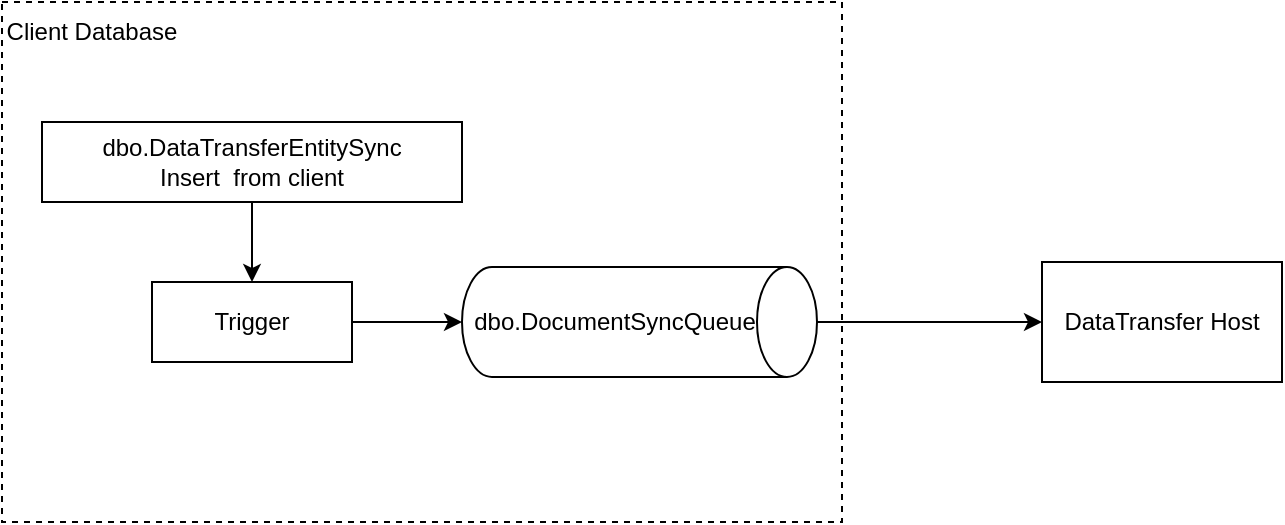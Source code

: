 <mxfile version="24.7.10">
  <diagram name="Page-1" id="XDYKVdjsUP_GXMSQS33k">
    <mxGraphModel dx="1562" dy="845" grid="1" gridSize="10" guides="1" tooltips="1" connect="1" arrows="1" fold="1" page="1" pageScale="1" pageWidth="850" pageHeight="1100" math="0" shadow="0">
      <root>
        <mxCell id="0" />
        <mxCell id="1" parent="0" />
        <mxCell id="jw3Pd1TsbGt3HCOUudb2-6" style="edgeStyle=orthogonalEdgeStyle;rounded=0;orthogonalLoop=1;jettySize=auto;html=1;exitX=0.5;exitY=1;exitDx=0;exitDy=0;entryX=0.5;entryY=0;entryDx=0;entryDy=0;" edge="1" parent="1" source="jw3Pd1TsbGt3HCOUudb2-1" target="jw3Pd1TsbGt3HCOUudb2-2">
          <mxGeometry relative="1" as="geometry" />
        </mxCell>
        <mxCell id="jw3Pd1TsbGt3HCOUudb2-1" value="&lt;div&gt;dbo.DataTransferEntitySync&lt;/div&gt;Insert&amp;nbsp; from client" style="rounded=0;whiteSpace=wrap;html=1;" vertex="1" parent="1">
          <mxGeometry x="30" y="260" width="210" height="40" as="geometry" />
        </mxCell>
        <mxCell id="jw3Pd1TsbGt3HCOUudb2-2" value="Trigger" style="rounded=0;whiteSpace=wrap;html=1;" vertex="1" parent="1">
          <mxGeometry x="85" y="340" width="100" height="40" as="geometry" />
        </mxCell>
        <mxCell id="jw3Pd1TsbGt3HCOUudb2-14" style="edgeStyle=orthogonalEdgeStyle;rounded=0;orthogonalLoop=1;jettySize=auto;html=1;exitX=0.5;exitY=0;exitDx=0;exitDy=0;exitPerimeter=0;entryX=0;entryY=0.5;entryDx=0;entryDy=0;" edge="1" parent="1" source="jw3Pd1TsbGt3HCOUudb2-4" target="jw3Pd1TsbGt3HCOUudb2-12">
          <mxGeometry relative="1" as="geometry" />
        </mxCell>
        <mxCell id="jw3Pd1TsbGt3HCOUudb2-4" value="dbo.DocumentSyncQueue" style="shape=cylinder3;whiteSpace=wrap;html=1;boundedLbl=1;backgroundOutline=1;size=15;rotation=0;direction=south;" vertex="1" parent="1">
          <mxGeometry x="240" y="332.5" width="177.5" height="55" as="geometry" />
        </mxCell>
        <mxCell id="jw3Pd1TsbGt3HCOUudb2-7" style="edgeStyle=orthogonalEdgeStyle;rounded=0;orthogonalLoop=1;jettySize=auto;html=1;exitX=1;exitY=0.5;exitDx=0;exitDy=0;entryX=0.5;entryY=1;entryDx=0;entryDy=0;entryPerimeter=0;" edge="1" parent="1" source="jw3Pd1TsbGt3HCOUudb2-2" target="jw3Pd1TsbGt3HCOUudb2-4">
          <mxGeometry relative="1" as="geometry" />
        </mxCell>
        <mxCell id="jw3Pd1TsbGt3HCOUudb2-9" value="" style="rounded=0;whiteSpace=wrap;html=1;fillColor=none;dashed=1;" vertex="1" parent="1">
          <mxGeometry x="10" y="200" width="420" height="260" as="geometry" />
        </mxCell>
        <mxCell id="jw3Pd1TsbGt3HCOUudb2-11" value="Client Database" style="text;html=1;align=center;verticalAlign=middle;whiteSpace=wrap;rounded=0;" vertex="1" parent="1">
          <mxGeometry x="10" y="200" width="90" height="30" as="geometry" />
        </mxCell>
        <mxCell id="jw3Pd1TsbGt3HCOUudb2-12" value="DataTransfer Host" style="rounded=0;whiteSpace=wrap;html=1;" vertex="1" parent="1">
          <mxGeometry x="530" y="330" width="120" height="60" as="geometry" />
        </mxCell>
      </root>
    </mxGraphModel>
  </diagram>
</mxfile>
